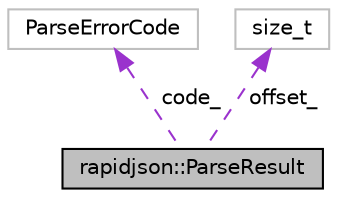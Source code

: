 digraph "rapidjson::ParseResult"
{
 // INTERACTIVE_SVG=YES
 // LATEX_PDF_SIZE
  edge [fontname="Helvetica",fontsize="10",labelfontname="Helvetica",labelfontsize="10"];
  node [fontname="Helvetica",fontsize="10",shape=record];
  Node1 [label="rapidjson::ParseResult",height=0.2,width=0.4,color="black", fillcolor="grey75", style="filled", fontcolor="black",tooltip="Result of parsing (wraps ParseErrorCode)"];
  Node2 -> Node1 [dir="back",color="darkorchid3",fontsize="10",style="dashed",label=" code_" ,fontname="Helvetica"];
  Node2 [label="ParseErrorCode",height=0.2,width=0.4,color="grey75", fillcolor="white", style="filled",tooltip=" "];
  Node3 -> Node1 [dir="back",color="darkorchid3",fontsize="10",style="dashed",label=" offset_" ,fontname="Helvetica"];
  Node3 [label="size_t",height=0.2,width=0.4,color="grey75", fillcolor="white", style="filled",tooltip=" "];
}
